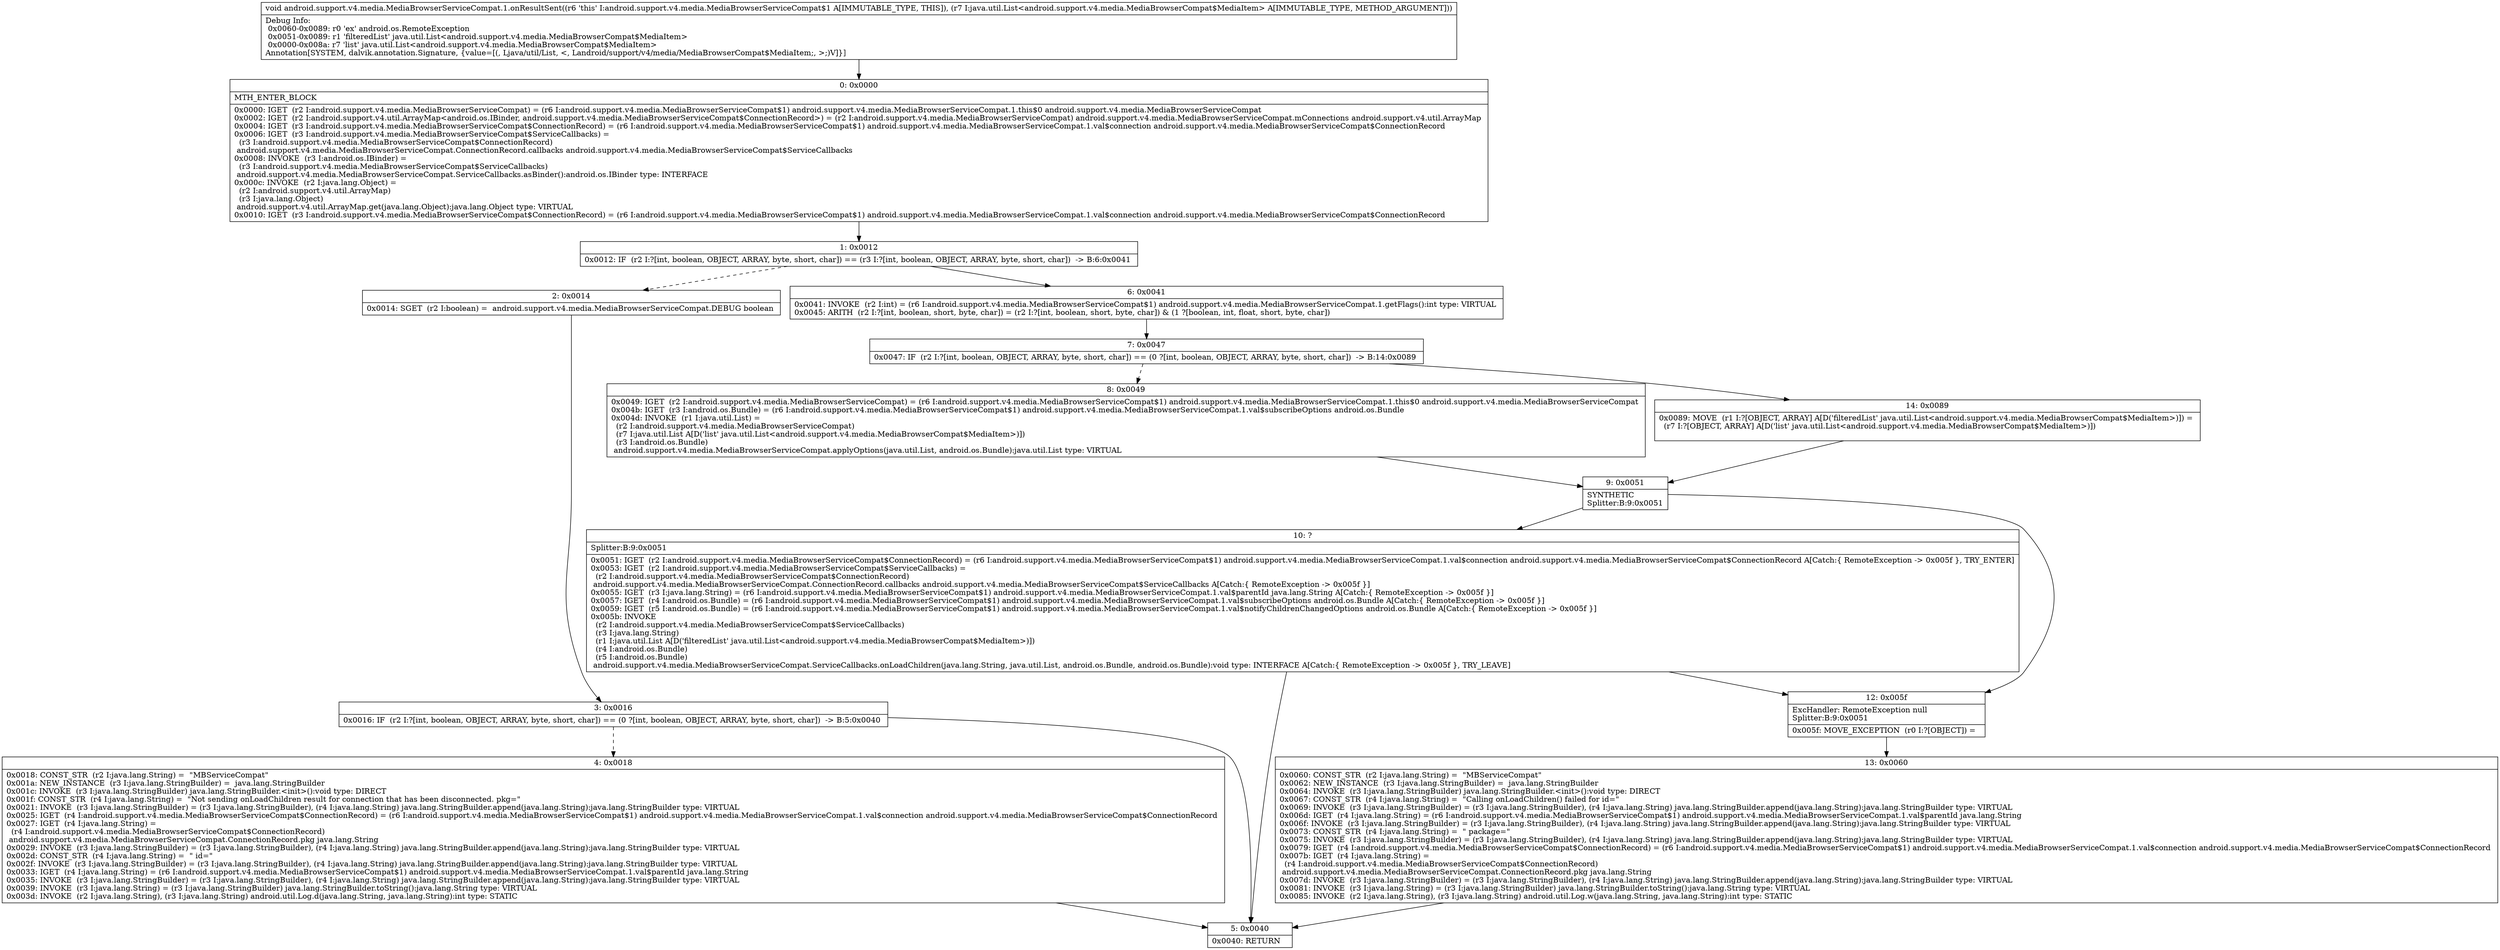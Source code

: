 digraph "CFG forandroid.support.v4.media.MediaBrowserServiceCompat.1.onResultSent(Ljava\/util\/List;)V" {
Node_0 [shape=record,label="{0\:\ 0x0000|MTH_ENTER_BLOCK\l|0x0000: IGET  (r2 I:android.support.v4.media.MediaBrowserServiceCompat) = (r6 I:android.support.v4.media.MediaBrowserServiceCompat$1) android.support.v4.media.MediaBrowserServiceCompat.1.this$0 android.support.v4.media.MediaBrowserServiceCompat \l0x0002: IGET  (r2 I:android.support.v4.util.ArrayMap\<android.os.IBinder, android.support.v4.media.MediaBrowserServiceCompat$ConnectionRecord\>) = (r2 I:android.support.v4.media.MediaBrowserServiceCompat) android.support.v4.media.MediaBrowserServiceCompat.mConnections android.support.v4.util.ArrayMap \l0x0004: IGET  (r3 I:android.support.v4.media.MediaBrowserServiceCompat$ConnectionRecord) = (r6 I:android.support.v4.media.MediaBrowserServiceCompat$1) android.support.v4.media.MediaBrowserServiceCompat.1.val$connection android.support.v4.media.MediaBrowserServiceCompat$ConnectionRecord \l0x0006: IGET  (r3 I:android.support.v4.media.MediaBrowserServiceCompat$ServiceCallbacks) = \l  (r3 I:android.support.v4.media.MediaBrowserServiceCompat$ConnectionRecord)\l android.support.v4.media.MediaBrowserServiceCompat.ConnectionRecord.callbacks android.support.v4.media.MediaBrowserServiceCompat$ServiceCallbacks \l0x0008: INVOKE  (r3 I:android.os.IBinder) = \l  (r3 I:android.support.v4.media.MediaBrowserServiceCompat$ServiceCallbacks)\l android.support.v4.media.MediaBrowserServiceCompat.ServiceCallbacks.asBinder():android.os.IBinder type: INTERFACE \l0x000c: INVOKE  (r2 I:java.lang.Object) = \l  (r2 I:android.support.v4.util.ArrayMap)\l  (r3 I:java.lang.Object)\l android.support.v4.util.ArrayMap.get(java.lang.Object):java.lang.Object type: VIRTUAL \l0x0010: IGET  (r3 I:android.support.v4.media.MediaBrowserServiceCompat$ConnectionRecord) = (r6 I:android.support.v4.media.MediaBrowserServiceCompat$1) android.support.v4.media.MediaBrowserServiceCompat.1.val$connection android.support.v4.media.MediaBrowserServiceCompat$ConnectionRecord \l}"];
Node_1 [shape=record,label="{1\:\ 0x0012|0x0012: IF  (r2 I:?[int, boolean, OBJECT, ARRAY, byte, short, char]) == (r3 I:?[int, boolean, OBJECT, ARRAY, byte, short, char])  \-\> B:6:0x0041 \l}"];
Node_2 [shape=record,label="{2\:\ 0x0014|0x0014: SGET  (r2 I:boolean) =  android.support.v4.media.MediaBrowserServiceCompat.DEBUG boolean \l}"];
Node_3 [shape=record,label="{3\:\ 0x0016|0x0016: IF  (r2 I:?[int, boolean, OBJECT, ARRAY, byte, short, char]) == (0 ?[int, boolean, OBJECT, ARRAY, byte, short, char])  \-\> B:5:0x0040 \l}"];
Node_4 [shape=record,label="{4\:\ 0x0018|0x0018: CONST_STR  (r2 I:java.lang.String) =  \"MBServiceCompat\" \l0x001a: NEW_INSTANCE  (r3 I:java.lang.StringBuilder) =  java.lang.StringBuilder \l0x001c: INVOKE  (r3 I:java.lang.StringBuilder) java.lang.StringBuilder.\<init\>():void type: DIRECT \l0x001f: CONST_STR  (r4 I:java.lang.String) =  \"Not sending onLoadChildren result for connection that has been disconnected. pkg=\" \l0x0021: INVOKE  (r3 I:java.lang.StringBuilder) = (r3 I:java.lang.StringBuilder), (r4 I:java.lang.String) java.lang.StringBuilder.append(java.lang.String):java.lang.StringBuilder type: VIRTUAL \l0x0025: IGET  (r4 I:android.support.v4.media.MediaBrowserServiceCompat$ConnectionRecord) = (r6 I:android.support.v4.media.MediaBrowserServiceCompat$1) android.support.v4.media.MediaBrowserServiceCompat.1.val$connection android.support.v4.media.MediaBrowserServiceCompat$ConnectionRecord \l0x0027: IGET  (r4 I:java.lang.String) = \l  (r4 I:android.support.v4.media.MediaBrowserServiceCompat$ConnectionRecord)\l android.support.v4.media.MediaBrowserServiceCompat.ConnectionRecord.pkg java.lang.String \l0x0029: INVOKE  (r3 I:java.lang.StringBuilder) = (r3 I:java.lang.StringBuilder), (r4 I:java.lang.String) java.lang.StringBuilder.append(java.lang.String):java.lang.StringBuilder type: VIRTUAL \l0x002d: CONST_STR  (r4 I:java.lang.String) =  \" id=\" \l0x002f: INVOKE  (r3 I:java.lang.StringBuilder) = (r3 I:java.lang.StringBuilder), (r4 I:java.lang.String) java.lang.StringBuilder.append(java.lang.String):java.lang.StringBuilder type: VIRTUAL \l0x0033: IGET  (r4 I:java.lang.String) = (r6 I:android.support.v4.media.MediaBrowserServiceCompat$1) android.support.v4.media.MediaBrowserServiceCompat.1.val$parentId java.lang.String \l0x0035: INVOKE  (r3 I:java.lang.StringBuilder) = (r3 I:java.lang.StringBuilder), (r4 I:java.lang.String) java.lang.StringBuilder.append(java.lang.String):java.lang.StringBuilder type: VIRTUAL \l0x0039: INVOKE  (r3 I:java.lang.String) = (r3 I:java.lang.StringBuilder) java.lang.StringBuilder.toString():java.lang.String type: VIRTUAL \l0x003d: INVOKE  (r2 I:java.lang.String), (r3 I:java.lang.String) android.util.Log.d(java.lang.String, java.lang.String):int type: STATIC \l}"];
Node_5 [shape=record,label="{5\:\ 0x0040|0x0040: RETURN   \l}"];
Node_6 [shape=record,label="{6\:\ 0x0041|0x0041: INVOKE  (r2 I:int) = (r6 I:android.support.v4.media.MediaBrowserServiceCompat$1) android.support.v4.media.MediaBrowserServiceCompat.1.getFlags():int type: VIRTUAL \l0x0045: ARITH  (r2 I:?[int, boolean, short, byte, char]) = (r2 I:?[int, boolean, short, byte, char]) & (1 ?[boolean, int, float, short, byte, char]) \l}"];
Node_7 [shape=record,label="{7\:\ 0x0047|0x0047: IF  (r2 I:?[int, boolean, OBJECT, ARRAY, byte, short, char]) == (0 ?[int, boolean, OBJECT, ARRAY, byte, short, char])  \-\> B:14:0x0089 \l}"];
Node_8 [shape=record,label="{8\:\ 0x0049|0x0049: IGET  (r2 I:android.support.v4.media.MediaBrowserServiceCompat) = (r6 I:android.support.v4.media.MediaBrowserServiceCompat$1) android.support.v4.media.MediaBrowserServiceCompat.1.this$0 android.support.v4.media.MediaBrowserServiceCompat \l0x004b: IGET  (r3 I:android.os.Bundle) = (r6 I:android.support.v4.media.MediaBrowserServiceCompat$1) android.support.v4.media.MediaBrowserServiceCompat.1.val$subscribeOptions android.os.Bundle \l0x004d: INVOKE  (r1 I:java.util.List) = \l  (r2 I:android.support.v4.media.MediaBrowserServiceCompat)\l  (r7 I:java.util.List A[D('list' java.util.List\<android.support.v4.media.MediaBrowserCompat$MediaItem\>)])\l  (r3 I:android.os.Bundle)\l android.support.v4.media.MediaBrowserServiceCompat.applyOptions(java.util.List, android.os.Bundle):java.util.List type: VIRTUAL \l}"];
Node_9 [shape=record,label="{9\:\ 0x0051|SYNTHETIC\lSplitter:B:9:0x0051\l}"];
Node_10 [shape=record,label="{10\:\ ?|Splitter:B:9:0x0051\l|0x0051: IGET  (r2 I:android.support.v4.media.MediaBrowserServiceCompat$ConnectionRecord) = (r6 I:android.support.v4.media.MediaBrowserServiceCompat$1) android.support.v4.media.MediaBrowserServiceCompat.1.val$connection android.support.v4.media.MediaBrowserServiceCompat$ConnectionRecord A[Catch:\{ RemoteException \-\> 0x005f \}, TRY_ENTER]\l0x0053: IGET  (r2 I:android.support.v4.media.MediaBrowserServiceCompat$ServiceCallbacks) = \l  (r2 I:android.support.v4.media.MediaBrowserServiceCompat$ConnectionRecord)\l android.support.v4.media.MediaBrowserServiceCompat.ConnectionRecord.callbacks android.support.v4.media.MediaBrowserServiceCompat$ServiceCallbacks A[Catch:\{ RemoteException \-\> 0x005f \}]\l0x0055: IGET  (r3 I:java.lang.String) = (r6 I:android.support.v4.media.MediaBrowserServiceCompat$1) android.support.v4.media.MediaBrowserServiceCompat.1.val$parentId java.lang.String A[Catch:\{ RemoteException \-\> 0x005f \}]\l0x0057: IGET  (r4 I:android.os.Bundle) = (r6 I:android.support.v4.media.MediaBrowserServiceCompat$1) android.support.v4.media.MediaBrowserServiceCompat.1.val$subscribeOptions android.os.Bundle A[Catch:\{ RemoteException \-\> 0x005f \}]\l0x0059: IGET  (r5 I:android.os.Bundle) = (r6 I:android.support.v4.media.MediaBrowserServiceCompat$1) android.support.v4.media.MediaBrowserServiceCompat.1.val$notifyChildrenChangedOptions android.os.Bundle A[Catch:\{ RemoteException \-\> 0x005f \}]\l0x005b: INVOKE  \l  (r2 I:android.support.v4.media.MediaBrowserServiceCompat$ServiceCallbacks)\l  (r3 I:java.lang.String)\l  (r1 I:java.util.List A[D('filteredList' java.util.List\<android.support.v4.media.MediaBrowserCompat$MediaItem\>)])\l  (r4 I:android.os.Bundle)\l  (r5 I:android.os.Bundle)\l android.support.v4.media.MediaBrowserServiceCompat.ServiceCallbacks.onLoadChildren(java.lang.String, java.util.List, android.os.Bundle, android.os.Bundle):void type: INTERFACE A[Catch:\{ RemoteException \-\> 0x005f \}, TRY_LEAVE]\l}"];
Node_12 [shape=record,label="{12\:\ 0x005f|ExcHandler: RemoteException null\lSplitter:B:9:0x0051\l|0x005f: MOVE_EXCEPTION  (r0 I:?[OBJECT]) =  \l}"];
Node_13 [shape=record,label="{13\:\ 0x0060|0x0060: CONST_STR  (r2 I:java.lang.String) =  \"MBServiceCompat\" \l0x0062: NEW_INSTANCE  (r3 I:java.lang.StringBuilder) =  java.lang.StringBuilder \l0x0064: INVOKE  (r3 I:java.lang.StringBuilder) java.lang.StringBuilder.\<init\>():void type: DIRECT \l0x0067: CONST_STR  (r4 I:java.lang.String) =  \"Calling onLoadChildren() failed for id=\" \l0x0069: INVOKE  (r3 I:java.lang.StringBuilder) = (r3 I:java.lang.StringBuilder), (r4 I:java.lang.String) java.lang.StringBuilder.append(java.lang.String):java.lang.StringBuilder type: VIRTUAL \l0x006d: IGET  (r4 I:java.lang.String) = (r6 I:android.support.v4.media.MediaBrowserServiceCompat$1) android.support.v4.media.MediaBrowserServiceCompat.1.val$parentId java.lang.String \l0x006f: INVOKE  (r3 I:java.lang.StringBuilder) = (r3 I:java.lang.StringBuilder), (r4 I:java.lang.String) java.lang.StringBuilder.append(java.lang.String):java.lang.StringBuilder type: VIRTUAL \l0x0073: CONST_STR  (r4 I:java.lang.String) =  \" package=\" \l0x0075: INVOKE  (r3 I:java.lang.StringBuilder) = (r3 I:java.lang.StringBuilder), (r4 I:java.lang.String) java.lang.StringBuilder.append(java.lang.String):java.lang.StringBuilder type: VIRTUAL \l0x0079: IGET  (r4 I:android.support.v4.media.MediaBrowserServiceCompat$ConnectionRecord) = (r6 I:android.support.v4.media.MediaBrowserServiceCompat$1) android.support.v4.media.MediaBrowserServiceCompat.1.val$connection android.support.v4.media.MediaBrowserServiceCompat$ConnectionRecord \l0x007b: IGET  (r4 I:java.lang.String) = \l  (r4 I:android.support.v4.media.MediaBrowserServiceCompat$ConnectionRecord)\l android.support.v4.media.MediaBrowserServiceCompat.ConnectionRecord.pkg java.lang.String \l0x007d: INVOKE  (r3 I:java.lang.StringBuilder) = (r3 I:java.lang.StringBuilder), (r4 I:java.lang.String) java.lang.StringBuilder.append(java.lang.String):java.lang.StringBuilder type: VIRTUAL \l0x0081: INVOKE  (r3 I:java.lang.String) = (r3 I:java.lang.StringBuilder) java.lang.StringBuilder.toString():java.lang.String type: VIRTUAL \l0x0085: INVOKE  (r2 I:java.lang.String), (r3 I:java.lang.String) android.util.Log.w(java.lang.String, java.lang.String):int type: STATIC \l}"];
Node_14 [shape=record,label="{14\:\ 0x0089|0x0089: MOVE  (r1 I:?[OBJECT, ARRAY] A[D('filteredList' java.util.List\<android.support.v4.media.MediaBrowserCompat$MediaItem\>)]) = \l  (r7 I:?[OBJECT, ARRAY] A[D('list' java.util.List\<android.support.v4.media.MediaBrowserCompat$MediaItem\>)])\l \l}"];
MethodNode[shape=record,label="{void android.support.v4.media.MediaBrowserServiceCompat.1.onResultSent((r6 'this' I:android.support.v4.media.MediaBrowserServiceCompat$1 A[IMMUTABLE_TYPE, THIS]), (r7 I:java.util.List\<android.support.v4.media.MediaBrowserCompat$MediaItem\> A[IMMUTABLE_TYPE, METHOD_ARGUMENT]))  | Debug Info:\l  0x0060\-0x0089: r0 'ex' android.os.RemoteException\l  0x0051\-0x0089: r1 'filteredList' java.util.List\<android.support.v4.media.MediaBrowserCompat$MediaItem\>\l  0x0000\-0x008a: r7 'list' java.util.List\<android.support.v4.media.MediaBrowserCompat$MediaItem\>\lAnnotation[SYSTEM, dalvik.annotation.Signature, \{value=[(, Ljava\/util\/List, \<, Landroid\/support\/v4\/media\/MediaBrowserCompat$MediaItem;, \>;)V]\}]\l}"];
MethodNode -> Node_0;
Node_0 -> Node_1;
Node_1 -> Node_2[style=dashed];
Node_1 -> Node_6;
Node_2 -> Node_3;
Node_3 -> Node_4[style=dashed];
Node_3 -> Node_5;
Node_4 -> Node_5;
Node_6 -> Node_7;
Node_7 -> Node_8[style=dashed];
Node_7 -> Node_14;
Node_8 -> Node_9;
Node_9 -> Node_10;
Node_9 -> Node_12;
Node_10 -> Node_12;
Node_10 -> Node_5;
Node_12 -> Node_13;
Node_13 -> Node_5;
Node_14 -> Node_9;
}

